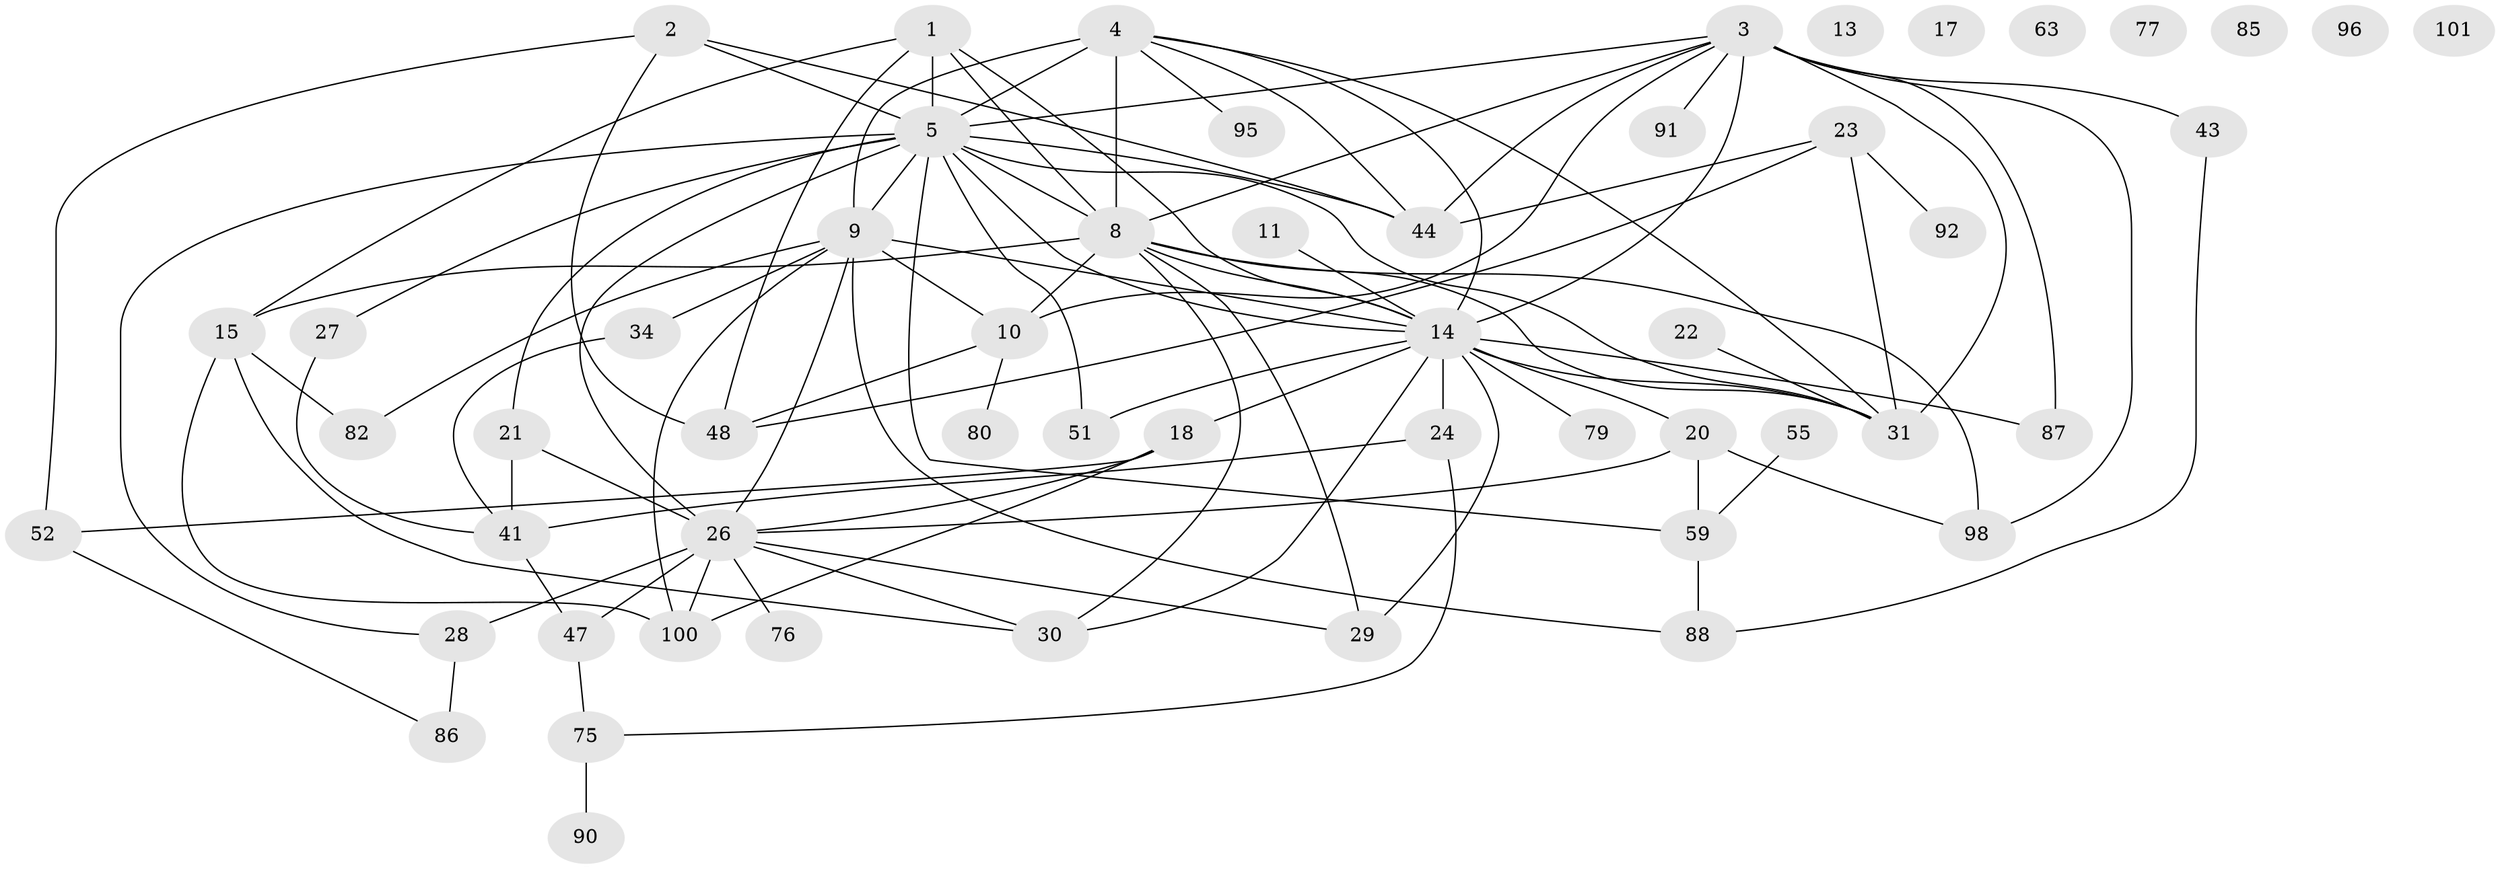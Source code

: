 // original degree distribution, {5: 0.11009174311926606, 3: 0.21100917431192662, 6: 0.08256880733944955, 4: 0.1559633027522936, 1: 0.10091743119266056, 0: 0.06422018348623854, 2: 0.25688073394495414, 7: 0.01834862385321101}
// Generated by graph-tools (version 1.1) at 2025/16/03/04/25 18:16:25]
// undirected, 54 vertices, 97 edges
graph export_dot {
graph [start="1"]
  node [color=gray90,style=filled];
  1;
  2 [super="+40"];
  3 [super="+99+73+67+7+94"];
  4 [super="+38+78"];
  5 [super="+19+39+6"];
  8 [super="+46+12"];
  9 [super="+54"];
  10;
  11;
  13;
  14 [super="+69+35+106+58+16"];
  15 [super="+81"];
  17;
  18 [super="+61"];
  20 [super="+97"];
  21;
  22;
  23;
  24 [super="+71"];
  26 [super="+105+65+32+53"];
  27;
  28 [super="+109+45"];
  29;
  30;
  31 [super="+93+50"];
  34 [super="+37"];
  41 [super="+42+83"];
  43;
  44 [super="+68"];
  47 [super="+74"];
  48 [super="+49"];
  51;
  52;
  55;
  59 [super="+62"];
  63;
  75;
  76;
  77;
  79;
  80;
  82;
  85;
  86;
  87;
  88;
  90;
  91;
  92;
  95;
  96;
  98;
  100 [super="+104"];
  101;
  1 -- 15;
  1 -- 48;
  1 -- 14;
  1 -- 8;
  1 -- 5;
  2 -- 48;
  2 -- 52;
  2 -- 44;
  2 -- 5;
  3 -- 43;
  3 -- 98;
  3 -- 87;
  3 -- 31;
  3 -- 8 [weight=2];
  3 -- 10;
  3 -- 91;
  3 -- 5;
  3 -- 44;
  3 -- 14 [weight=3];
  4 -- 14;
  4 -- 95;
  4 -- 9;
  4 -- 44;
  4 -- 8 [weight=2];
  4 -- 31;
  4 -- 5 [weight=2];
  5 -- 9;
  5 -- 44;
  5 -- 14 [weight=2];
  5 -- 51;
  5 -- 8 [weight=2];
  5 -- 59;
  5 -- 31;
  5 -- 26 [weight=2];
  5 -- 21;
  5 -- 27;
  5 -- 28;
  8 -- 29;
  8 -- 31;
  8 -- 14;
  8 -- 98;
  8 -- 10;
  8 -- 30;
  8 -- 15 [weight=2];
  9 -- 82;
  9 -- 34;
  9 -- 26;
  9 -- 100;
  9 -- 88;
  9 -- 10;
  9 -- 14;
  10 -- 48;
  10 -- 80;
  11 -- 14;
  14 -- 51;
  14 -- 79;
  14 -- 20;
  14 -- 30;
  14 -- 18;
  14 -- 24;
  14 -- 31 [weight=2];
  14 -- 87;
  14 -- 29;
  15 -- 100;
  15 -- 82;
  15 -- 30;
  18 -- 100;
  18 -- 52;
  18 -- 26;
  20 -- 26;
  20 -- 98;
  20 -- 59;
  21 -- 41;
  21 -- 26;
  22 -- 31;
  23 -- 31;
  23 -- 92;
  23 -- 48;
  23 -- 44;
  24 -- 75;
  24 -- 41;
  26 -- 30;
  26 -- 29;
  26 -- 100;
  26 -- 47;
  26 -- 28 [weight=2];
  26 -- 76;
  27 -- 41;
  28 -- 86;
  34 -- 41;
  41 -- 47;
  43 -- 88;
  47 -- 75;
  52 -- 86;
  55 -- 59;
  59 -- 88;
  75 -- 90;
}
